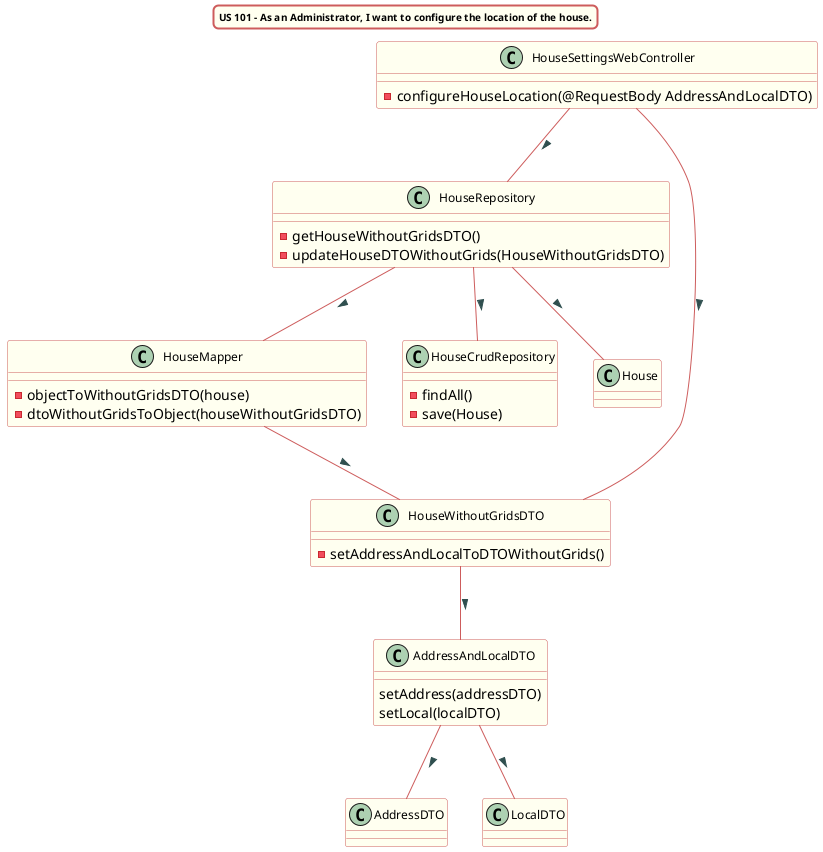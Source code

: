 @startuml

title US 101 - As an Administrator, I want to configure the location of the house.
skinparam titleBorderRoundCorner 10
skinparam titleBorderThickness 2
skinparam titleBorderColor indianred
skinparam titleBackgroundColor ivory
skinparam FontName verdana
skinparam titleFontSize 10


skinparam class {
  BorderColor indianred
  BackgroundColor indianred
  BackgroundColor ivory
   roundcorner 10
   ArrowFontName Verdana
   ArrowColor indianred
   ArrowFontColor darkslategrey
   FontSize 12
}

class HouseSettingsWebController
class HouseRepository
class HouseMapper
class HouseCrudRepository
class AddressAndLocalDTO
class HouseWithoutGridsDTO

HouseSettingsWebController -- HouseRepository : >
HouseSettingsWebController -- HouseWithoutGridsDTO : >

HouseRepository -- HouseCrudRepository : >
HouseRepository -- House : >
HouseRepository -- HouseMapper : >
HouseMapper -- HouseWithoutGridsDTO : >

HouseWithoutGridsDTO -- AddressAndLocalDTO : >

AddressAndLocalDTO -- AddressDTO : >
AddressAndLocalDTO -- LocalDTO : >

class HouseSettingsWebController {
-configureHouseLocation(@RequestBody AddressAndLocalDTO)
}


class HouseMapper{
- objectToWithoutGridsDTO(house)
- dtoWithoutGridsToObject(houseWithoutGridsDTO)
}

class HouseRepository {
- getHouseWithoutGridsDTO()
- updateHouseDTOWithoutGrids(HouseWithoutGridsDTO)
}

class HouseWithoutGridsDTO {
- setAddressAndLocalToDTOWithoutGrids()
}

class AddressAndLocalDTO{
setAddress(addressDTO)
setLocal(localDTO)
}

class AddressDTO{
}

class LocalDTO{
}

class HouseCrudRepository{
- findAll()
- save(House)
}

@enduml